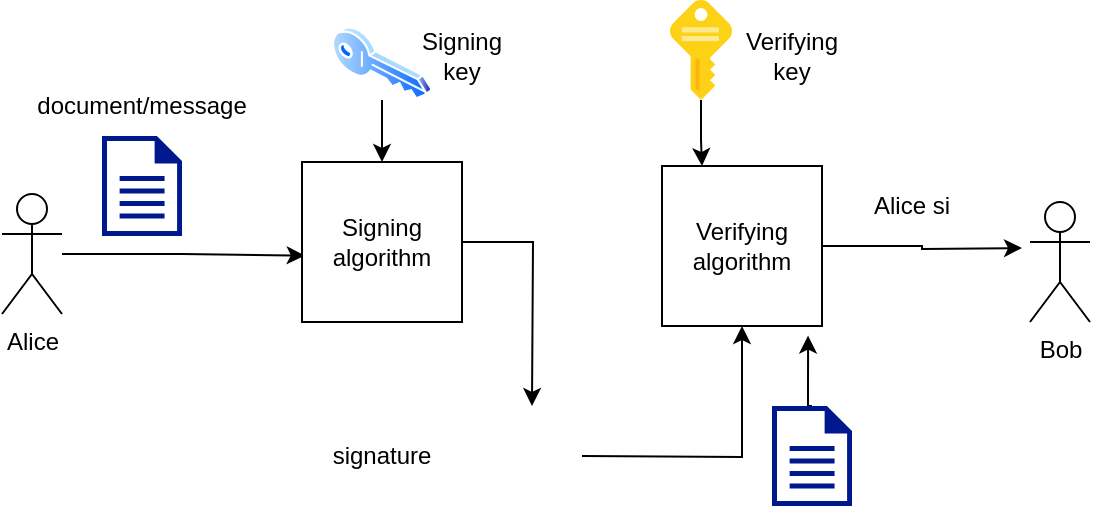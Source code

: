 <mxfile version="21.1.4" type="github">
  <diagram name="Page-1" id="sksG6t6bVZXev0yr0DiC">
    <mxGraphModel dx="662" dy="456" grid="1" gridSize="10" guides="1" tooltips="1" connect="1" arrows="1" fold="1" page="1" pageScale="1" pageWidth="827" pageHeight="1169" math="0" shadow="0">
      <root>
        <mxCell id="0" />
        <mxCell id="1" parent="0" />
        <mxCell id="ZEYZ70mh66beEiMZWsyL-1" value="Bob" style="shape=umlActor;verticalLabelPosition=bottom;verticalAlign=top;html=1;outlineConnect=0;" vertex="1" parent="1">
          <mxGeometry x="654" y="258" width="30" height="60" as="geometry" />
        </mxCell>
        <mxCell id="ZEYZ70mh66beEiMZWsyL-2" value="" style="sketch=0;aspect=fixed;pointerEvents=1;shadow=0;dashed=0;html=1;strokeColor=none;labelPosition=center;verticalLabelPosition=bottom;verticalAlign=top;align=center;fillColor=#00188D;shape=mxgraph.mscae.enterprise.document" vertex="1" parent="1">
          <mxGeometry x="190" y="225" width="40" height="50" as="geometry" />
        </mxCell>
        <mxCell id="ZEYZ70mh66beEiMZWsyL-3" style="edgeStyle=orthogonalEdgeStyle;rounded=0;orthogonalLoop=1;jettySize=auto;html=1;entryX=0.5;entryY=1;entryDx=0;entryDy=0;" edge="1" parent="1" target="ZEYZ70mh66beEiMZWsyL-15">
          <mxGeometry relative="1" as="geometry">
            <mxPoint x="430" y="385.0" as="sourcePoint" />
          </mxGeometry>
        </mxCell>
        <mxCell id="ZEYZ70mh66beEiMZWsyL-5" style="edgeStyle=orthogonalEdgeStyle;rounded=0;orthogonalLoop=1;jettySize=auto;html=1;entryX=0.5;entryY=0;entryDx=0;entryDy=0;" edge="1" parent="1" source="ZEYZ70mh66beEiMZWsyL-6" target="ZEYZ70mh66beEiMZWsyL-10">
          <mxGeometry relative="1" as="geometry" />
        </mxCell>
        <mxCell id="ZEYZ70mh66beEiMZWsyL-6" value="" style="image;aspect=fixed;perimeter=ellipsePerimeter;html=1;align=center;shadow=0;dashed=0;spacingTop=3;image=img/lib/active_directory/key.svg;" vertex="1" parent="1">
          <mxGeometry x="305" y="170" width="50" height="37" as="geometry" />
        </mxCell>
        <mxCell id="ZEYZ70mh66beEiMZWsyL-7" style="edgeStyle=orthogonalEdgeStyle;rounded=0;orthogonalLoop=1;jettySize=auto;html=1;entryX=0.017;entryY=0.585;entryDx=0;entryDy=0;entryPerimeter=0;" edge="1" parent="1" source="ZEYZ70mh66beEiMZWsyL-8" target="ZEYZ70mh66beEiMZWsyL-10">
          <mxGeometry relative="1" as="geometry" />
        </mxCell>
        <mxCell id="ZEYZ70mh66beEiMZWsyL-8" value="Alice&lt;br&gt;" style="shape=umlActor;verticalLabelPosition=bottom;verticalAlign=top;html=1;outlineConnect=0;" vertex="1" parent="1">
          <mxGeometry x="140" y="254" width="30" height="60" as="geometry" />
        </mxCell>
        <mxCell id="ZEYZ70mh66beEiMZWsyL-9" style="edgeStyle=orthogonalEdgeStyle;rounded=0;orthogonalLoop=1;jettySize=auto;html=1;entryX=0.5;entryY=0;entryDx=0;entryDy=0;" edge="1" parent="1" source="ZEYZ70mh66beEiMZWsyL-10">
          <mxGeometry relative="1" as="geometry">
            <mxPoint x="405" y="360" as="targetPoint" />
          </mxGeometry>
        </mxCell>
        <mxCell id="ZEYZ70mh66beEiMZWsyL-10" value="Signing algorithm" style="whiteSpace=wrap;html=1;aspect=fixed;" vertex="1" parent="1">
          <mxGeometry x="290" y="238" width="80" height="80" as="geometry" />
        </mxCell>
        <mxCell id="ZEYZ70mh66beEiMZWsyL-11" value="Signing key" style="text;html=1;strokeColor=none;fillColor=none;align=center;verticalAlign=middle;whiteSpace=wrap;rounded=0;" vertex="1" parent="1">
          <mxGeometry x="340" y="170" width="60" height="30" as="geometry" />
        </mxCell>
        <mxCell id="ZEYZ70mh66beEiMZWsyL-12" value="document/message&lt;br&gt;" style="text;html=1;strokeColor=none;fillColor=none;align=center;verticalAlign=middle;whiteSpace=wrap;rounded=0;" vertex="1" parent="1">
          <mxGeometry x="180" y="195" width="60" height="30" as="geometry" />
        </mxCell>
        <mxCell id="ZEYZ70mh66beEiMZWsyL-13" value="signature&lt;br&gt;" style="text;html=1;strokeColor=none;fillColor=none;align=center;verticalAlign=middle;whiteSpace=wrap;rounded=0;" vertex="1" parent="1">
          <mxGeometry x="300" y="370" width="60" height="30" as="geometry" />
        </mxCell>
        <mxCell id="ZEYZ70mh66beEiMZWsyL-14" style="edgeStyle=orthogonalEdgeStyle;rounded=0;orthogonalLoop=1;jettySize=auto;html=1;exitX=1;exitY=0.5;exitDx=0;exitDy=0;" edge="1" parent="1" source="ZEYZ70mh66beEiMZWsyL-15">
          <mxGeometry relative="1" as="geometry">
            <mxPoint x="650" y="281" as="targetPoint" />
          </mxGeometry>
        </mxCell>
        <mxCell id="ZEYZ70mh66beEiMZWsyL-15" value="Verifying algorithm" style="whiteSpace=wrap;html=1;aspect=fixed;" vertex="1" parent="1">
          <mxGeometry x="470" y="240" width="80" height="80" as="geometry" />
        </mxCell>
        <mxCell id="ZEYZ70mh66beEiMZWsyL-16" value="Verifying key" style="text;html=1;strokeColor=none;fillColor=none;align=center;verticalAlign=middle;whiteSpace=wrap;rounded=0;" vertex="1" parent="1">
          <mxGeometry x="505" y="170" width="60" height="30" as="geometry" />
        </mxCell>
        <mxCell id="ZEYZ70mh66beEiMZWsyL-17" style="edgeStyle=orthogonalEdgeStyle;rounded=0;orthogonalLoop=1;jettySize=auto;html=1;entryX=0.25;entryY=0;entryDx=0;entryDy=0;" edge="1" parent="1" source="ZEYZ70mh66beEiMZWsyL-18" target="ZEYZ70mh66beEiMZWsyL-15">
          <mxGeometry relative="1" as="geometry" />
        </mxCell>
        <mxCell id="ZEYZ70mh66beEiMZWsyL-18" value="" style="image;sketch=0;aspect=fixed;html=1;points=[];align=center;fontSize=12;image=img/lib/mscae/Key.svg;" vertex="1" parent="1">
          <mxGeometry x="474" y="157" width="31" height="50" as="geometry" />
        </mxCell>
        <mxCell id="ZEYZ70mh66beEiMZWsyL-20" value="Alice si" style="text;html=1;strokeColor=none;fillColor=none;align=center;verticalAlign=middle;whiteSpace=wrap;rounded=0;" vertex="1" parent="1">
          <mxGeometry x="565" y="245" width="60" height="30" as="geometry" />
        </mxCell>
        <mxCell id="ZEYZ70mh66beEiMZWsyL-22" value="" style="shape=image;html=1;verticalAlign=top;verticalLabelPosition=bottom;labelBackgroundColor=#ffffff;imageAspect=0;aspect=fixed;image=https://cdn3.iconfinder.com/data/icons/ballicons-reloaded-free/512/icon-57-128.png" vertex="1" parent="1">
          <mxGeometry x="370" y="355" width="60" height="60" as="geometry" />
        </mxCell>
        <mxCell id="ZEYZ70mh66beEiMZWsyL-25" style="edgeStyle=orthogonalEdgeStyle;rounded=0;orthogonalLoop=1;jettySize=auto;html=1;exitX=0.5;exitY=0;exitDx=0;exitDy=0;exitPerimeter=0;entryX=0.913;entryY=1.06;entryDx=0;entryDy=0;entryPerimeter=0;" edge="1" parent="1" source="ZEYZ70mh66beEiMZWsyL-23" target="ZEYZ70mh66beEiMZWsyL-15">
          <mxGeometry relative="1" as="geometry" />
        </mxCell>
        <mxCell id="ZEYZ70mh66beEiMZWsyL-23" value="" style="sketch=0;aspect=fixed;pointerEvents=1;shadow=0;dashed=0;html=1;strokeColor=none;labelPosition=center;verticalLabelPosition=bottom;verticalAlign=top;align=center;fillColor=#00188D;shape=mxgraph.mscae.enterprise.document" vertex="1" parent="1">
          <mxGeometry x="525" y="360" width="40" height="50" as="geometry" />
        </mxCell>
      </root>
    </mxGraphModel>
  </diagram>
</mxfile>
